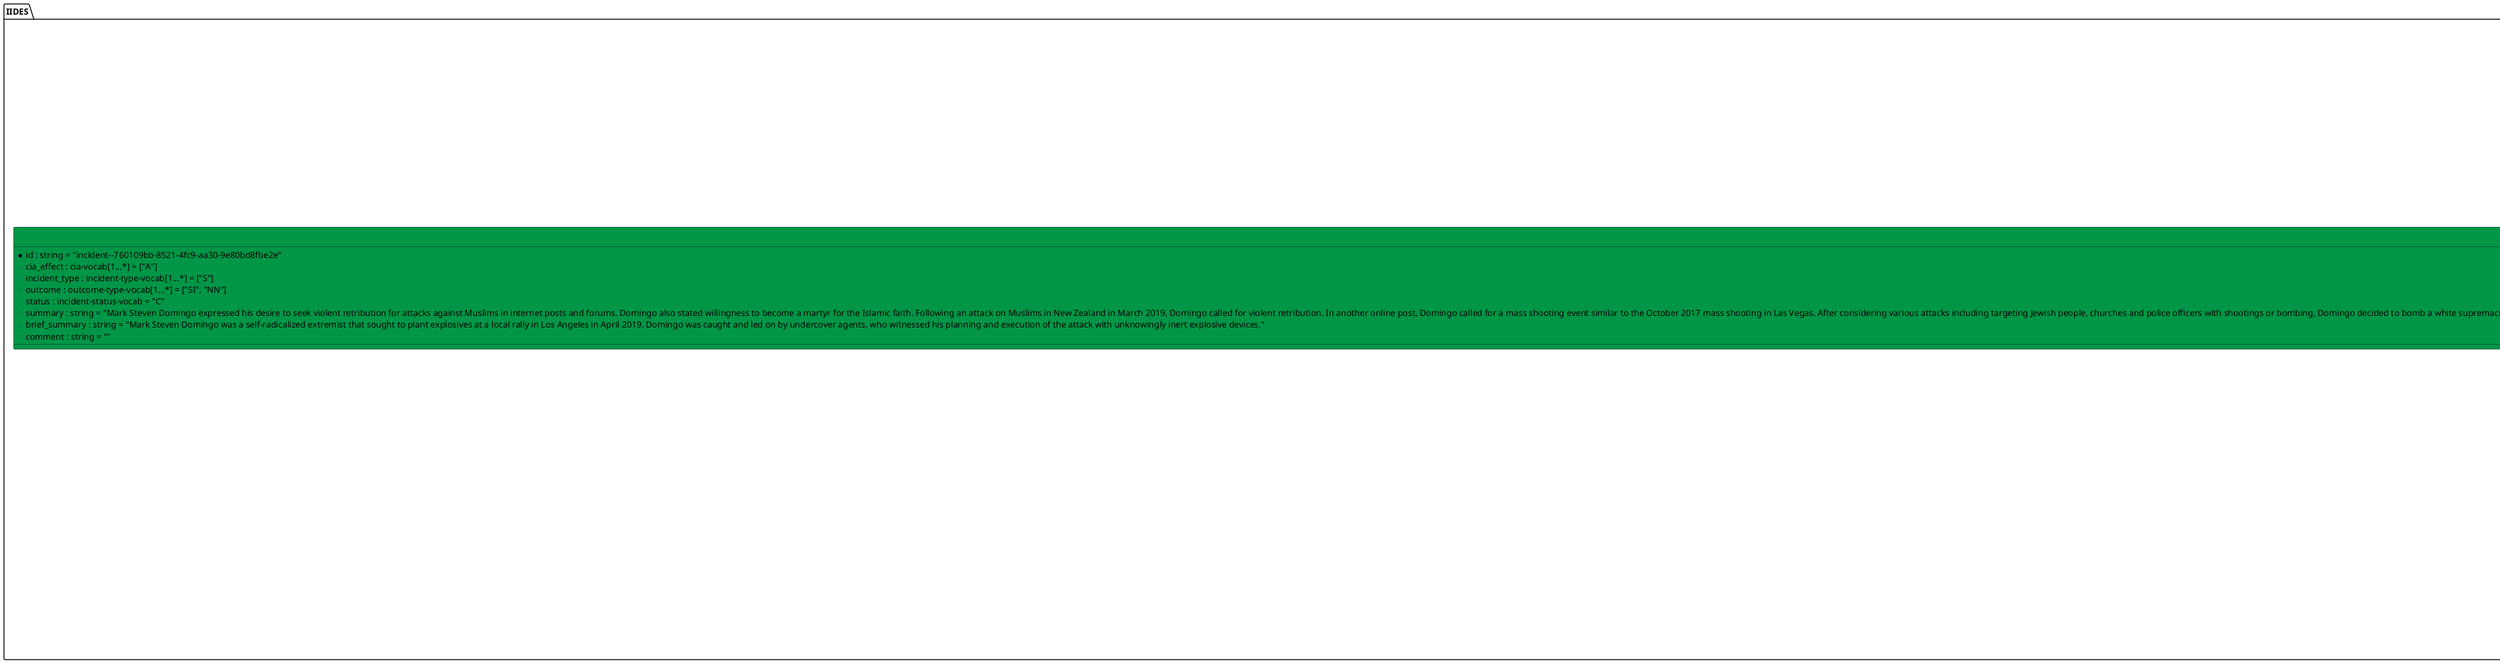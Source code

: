 @startuml IIDES
package "IIDES" #fff {

class Charge #f9b8bd {
	* id : string = "charge--760109bb-8521-4fc9-aa30-9e80bd8fbe2e"
	* title : string = "18 U.S.C"
	+ section : string = "2339A"
	+ nature_of_offense : string = "Providing and Attempting To Provide Material Support to Terrorists"
	+ count : integer = 1
	+ plea : charge-plea-vocab = "1"
	+ plea_bargain : boolean = false
	+ disposition : charge-disposition-vocab = "02"
}

class CourtCase #f9b8bd {
	* id : string = "court-case--760109bb-8521-4fc9-aa30-9e80bd8fbe2e"
	+ case_number : string = "2:19-MJ-01751-DUTY"
	+ case_title : string = "USA vs Mark Domingo"
	+ court_country : country-vocab = "US"
	+ court_state : state-vocab = "CA"
	+ court_district : string = "Central District of California"
	+ court_type : court-type-vocab = "1"
	+ case_type : case-type-vocab = "2"
	+ defendant : string[1...*] = ["Mark Domingo"]
	+ plaintiff : string[1...*] = ["United States of America"]
	+ comment : string = ""
}

class Detection #FDB515 {
	* id : string = "detection--760109bb-8521-4fc9-aa30-9e80bd8fbe2e"
	+ first_detected : date = "March 2019"
	+ who_detected : detection-team-vocab[1...*] = ["LE"]
	+ detected_method : detection-method-vocab[1...*] = ["2", "3"]
	+ logs : detection-log-vocab[1...*] = ["WB"]
	+ comment : string = ""
}

class Impact #D4EFDF {
	* id : string = "impact--760109bb-8521-4fc9-aa30-9e80bd8fbe2e"
	* high : number = 10
	+ low : number
	* metric : impact-metric-vocab = "03"
	* estimated : boolean = true
	+ comment : string = "main impact was the threat of violence upon protestors by acquiring an explosive device"
}

class Incident #009647 {
	* id : string = "incident--760109bb-8521-4fc9-aa30-9e80bd8fbe2e"
	+ cia_effect : cia-vocab[1...*] = ["A"]
	+ incident_type : incident-type-vocab[1...*] = ["S"]
	+ outcome : outcome-type-vocab[1...*] = ["SI", "NN"]
	+ status : incident-status-vocab = "C"
	+ summary : string = "Mark Steven Domingo expressed his desire to seek violent retribution for attacks against Muslims in internet posts and forums. Domingo also stated willingness to become a martyr for the Islamic faith. Following an attack on Muslims in New Zealand in March 2019, Domingo called for violent retribution. In another online post, Domingo called for a mass shooting event similar to the October 2017 mass shooting in Las Vegas. After considering various attacks including targeting Jewish people, churches and police officers with shootings or bombing, Domingo decided to bomb a white supremacist rally scheduled to take place on April 26, 2019 in Long Beach, California. Domingo asked a confederate, who actually was working with the FBI as part of an investigation, if he knew a bomb-maker who could be brought into the scheme. Domingo also purchased several hundred 3½-inch nails to be used as shrapnel for the bombs and provided them to his confederate with the intent of giving the nails to the bomb-maker. Domingo specifically chose those nails because they were long enough to penetrate organs in the human body. In April 2019, Domingo drove his confederate and the undercover officer to Long Beach to scout the location he planned to attack. While there, Domingo looked for the most crowded areas to place the bombs so he could maximize the number of casualties. On April 26, 2019, Domingo received what he thought were two live bombs, but were actually inert explosive devices delivered by an undercover law enforcement officer. He was arrested that same day with one of the bombs in his hands. At trial, Domingo testified that he intended to commit mass murder. He testified that he was the one who chose to attack the rally, chose to use the bombs, and chose to go through with the plot to commit mass murder. Domingo was convicted of providing material support to terrorists and attempted use of a weapon of mass destruction and sentenced to 25 years in prison."
	+ brief_summary : string = "Mark Steven Domingo was a self-radicalized extremist that sought to plant explosives at a local rally in Los Angeles in April 2019. Domingo was caught and led on by undercover agents, who witnessed his planning and execution of the attack with unknowingly inert explosive devices."
	+ comment : string = ""
}

class Insider <<Person>> #043673 {
	* id : string = "insider--760109bb-8521-4fc9-aa30-9e80bd8fbe2e"
	* incident_role : incident-role-vocab = "1"
	+ motive : motive-vocab[1...*] = ["07", "99"]
	+ substance_use_during_incident : boolean = false
	+ comment : string = ""
}

class Job #33c2C4 {
	* id : string = "job--760109bb-8521-4fc9-aa30-9e80bd8fbe2e"
	+ job_function : job-function-vocab = "55"
	+ occupation : occupation-vocab = "55.3"
	+ title : string = "Infantryman"
	+ position_technical : boolean = false
	+ employment_type : employment-type-vocab = "FFT"
	+ hire_date : date = "2011"
	+ departure_date : date = "2013-1-16"
	+ comment : string = "Domingo worked as a United States Army Infantryman in Afghanistan, he was mocked, disciplined, criticized, and ostracized."
}

class LegalResponse #f9b8bd {
	* id : string = "legal-response--760109bb-8521-4fc9-aa30-9e80bd8fbe2e"
	+ law_enforcement_contacted : date = "2019-3-14"
	+ insider_arrested : date = "2019-4-26"
	+ insider_charged : date = "2021-8-12"
	+ insider_judgment : date = "2021-8-12"
	+ insider_sentenced : date = "2021-8-12"
}

class Response #EF3A47 {
	* id : string = "response--760109bb-8521-4fc9-aa30-9e80bd8fbe2e"
	+ behavioral_controls : ({field} behavioral-control-vocab, date)[1...*] = ["(04, 2013-1-16)"]
	+ investigated_by : investigator-vocab[1...*] = ["(04, 2019-3-14", "(03, 2019-4-26)"]
	+ investigation_events : ({field} investigation-vocab, date)[1...*] = ["(03, 2019-4-26)", "(02, 2019-4-26)"]
	+ comment : string = "Investigated by the FBI, arrested by local LAPD and FBI agents"
}

class Sentence #f9b8bd {
	* id : string = "sentence--760109bb-8521-4fc9-aa30-9e80bd8fbe2e"
	* sentence_type : sentence-type-vocab = "09"
	+ quantity : integer = 25
	+ metric : sentence-metric-vocab = "Y"
	+ concurrency : boolean = true
}

class Source #D4EFDF {
	* id : string = "source--760109bb-8521-4fc9-aa30-9e80bd8fbe2e"
	* title : string = "case-study-mark-steven-domingo"
	+ source_type : source-type-vocab = "02"
	+ file_type : source-file-type-vocab = "pdf"
	+ public : boolean = true
	+ document : string = "https://securityawareness.usalearning.gov/cdse/case-studies/case.html?Domingo"
}

class Stressor #b0d0ed {
	* id : string = "stressor--760109bb-8521-4fc9-aa30-9e80bd8fbe2e"
	+ date : string = "1-16-2013"
	+ category : stressor-category-vocab = "S1"
	+ subcategory : stressor-subcategory-vocab = "S1.8"
	+ comment : string = "Domingo was let go after coming back from deployment in Afghanistan due to poor performance"
}

class Target #D4EFDF {
	* id : string = "target--760109bb-8521-4fc9-aa30-9e80bd8fbe2e"
	* asset_type : target-asset-vocab = "O"
	* category : target-category-vocab = "06"
	* subcategory : target-subcategory-vocab = "06.4"
	* format : target-format-vocab = "1"
	* owner : target-owner-vocab = "4"
	* sensitivity : target-sensitivity-vocab = "02"
	+ description : string = "Domingo targeted a white nationalist rally in Los Angeles, California."
}

}
@enduml
